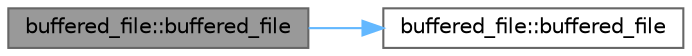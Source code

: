 digraph "buffered_file::buffered_file"
{
 // LATEX_PDF_SIZE
  bgcolor="transparent";
  edge [fontname=Helvetica,fontsize=10,labelfontname=Helvetica,labelfontsize=10];
  node [fontname=Helvetica,fontsize=10,shape=box,height=0.2,width=0.4];
  rankdir="LR";
  Node1 [id="Node000001",label="buffered_file::buffered_file",height=0.2,width=0.4,color="gray40", fillcolor="grey60", style="filled", fontcolor="black",tooltip=" "];
  Node1 -> Node2 [id="edge2_Node000001_Node000002",color="steelblue1",style="solid",tooltip=" "];
  Node2 [id="Node000002",label="buffered_file::buffered_file",height=0.2,width=0.4,color="grey40", fillcolor="white", style="filled",URL="$classbuffered__file.html#a7b22b0c86770bc7ddddbeb8b73cd2e91",tooltip=" "];
}
